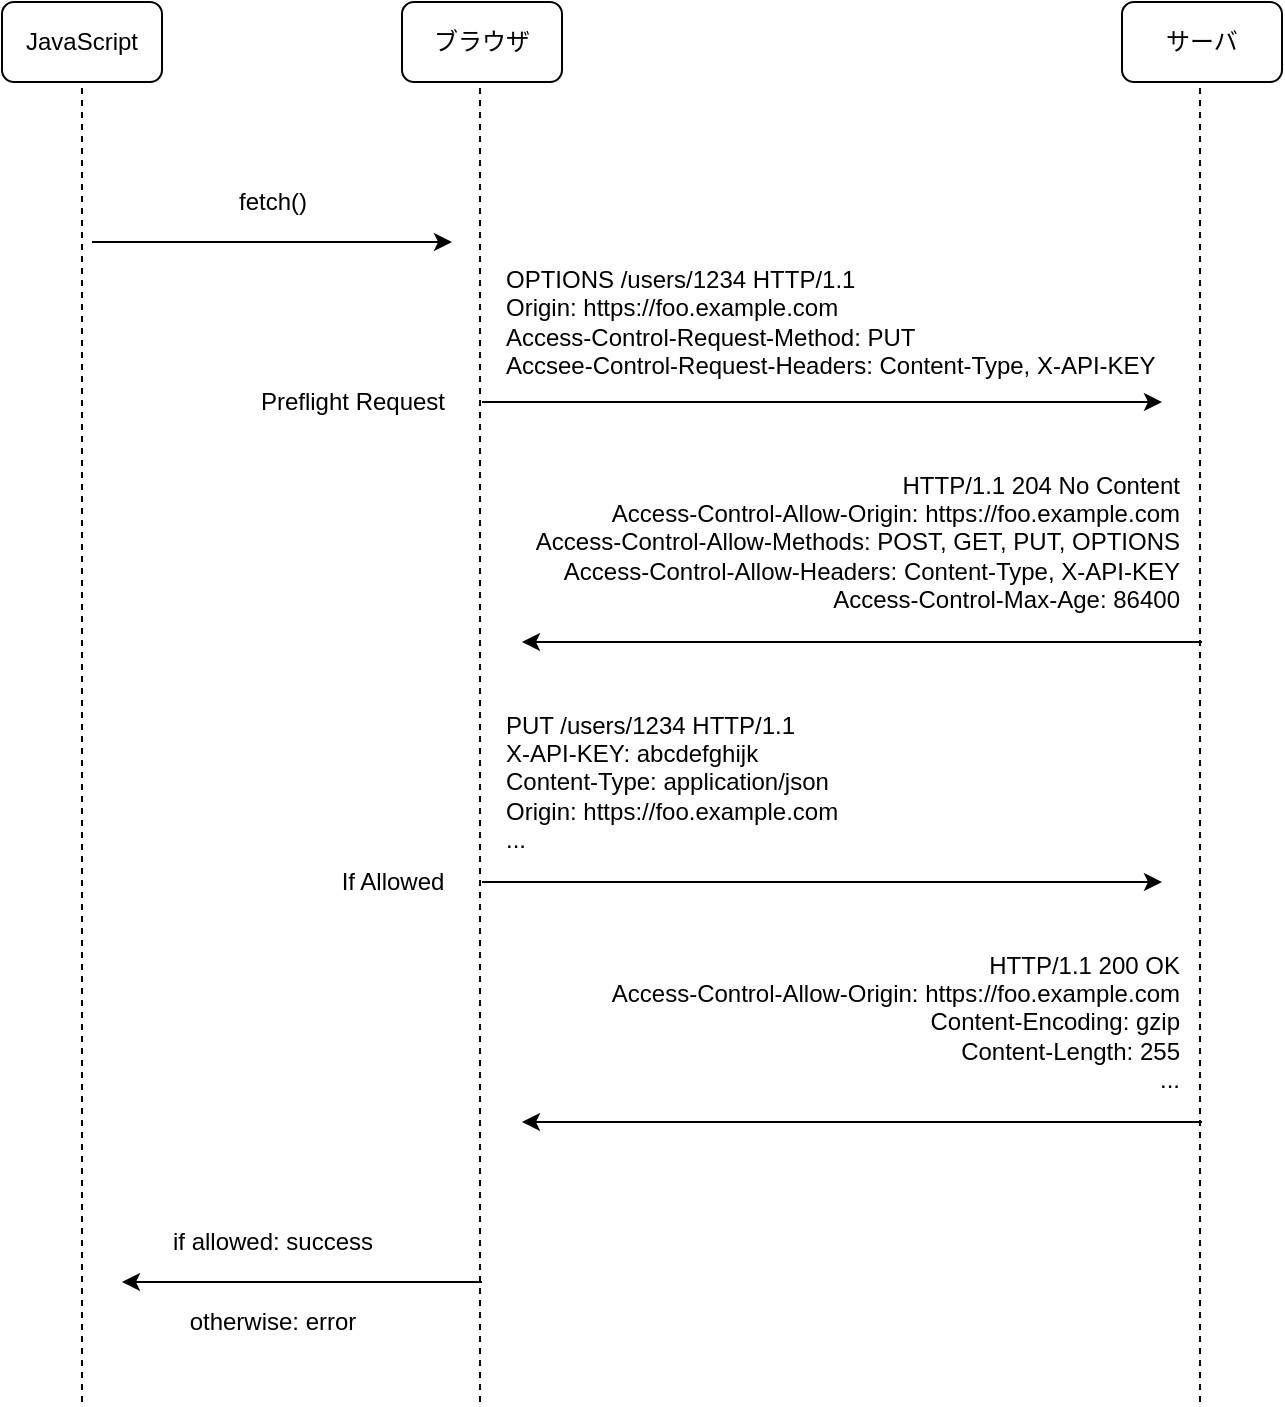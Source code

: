 <mxfile version="13.10.0" type="embed">
    <diagram id="neU1B_lhIWaw6gVyemQk" name="Page-1">
        <mxGraphModel dx="414" dy="790" grid="1" gridSize="10" guides="1" tooltips="1" connect="1" arrows="1" fold="1" page="1" pageScale="1" pageWidth="827" pageHeight="1169" math="0" shadow="0">
            <root>
                <mxCell id="0"/>
                <mxCell id="1" parent="0"/>
                <mxCell id="2" value="JavaScript" style="rounded=1;whiteSpace=wrap;html=1;" parent="1" vertex="1">
                    <mxGeometry x="40" y="80" width="80" height="40" as="geometry"/>
                </mxCell>
                <mxCell id="4" value="ブラウザ" style="rounded=1;whiteSpace=wrap;html=1;" parent="1" vertex="1">
                    <mxGeometry x="240" y="80" width="80" height="40" as="geometry"/>
                </mxCell>
                <mxCell id="6" value="サーバ" style="rounded=1;whiteSpace=wrap;html=1;" parent="1" vertex="1">
                    <mxGeometry x="600" y="80" width="80" height="40" as="geometry"/>
                </mxCell>
                <mxCell id="7" value="" style="endArrow=none;dashed=1;html=1;" parent="1" edge="1">
                    <mxGeometry width="50" height="50" relative="1" as="geometry">
                        <mxPoint x="80" y="780" as="sourcePoint"/>
                        <mxPoint x="80" y="120" as="targetPoint"/>
                    </mxGeometry>
                </mxCell>
                <mxCell id="8" value="" style="endArrow=none;dashed=1;html=1;" parent="1" edge="1">
                    <mxGeometry width="50" height="50" relative="1" as="geometry">
                        <mxPoint x="279" y="780" as="sourcePoint"/>
                        <mxPoint x="279" y="120" as="targetPoint"/>
                    </mxGeometry>
                </mxCell>
                <mxCell id="9" value="" style="endArrow=none;dashed=1;html=1;" parent="1" edge="1">
                    <mxGeometry width="50" height="50" relative="1" as="geometry">
                        <mxPoint x="639" y="780" as="sourcePoint"/>
                        <mxPoint x="639" y="120" as="targetPoint"/>
                    </mxGeometry>
                </mxCell>
                <mxCell id="10" value="" style="endArrow=classic;html=1;" parent="1" edge="1">
                    <mxGeometry width="50" height="50" relative="1" as="geometry">
                        <mxPoint x="85" y="200" as="sourcePoint"/>
                        <mxPoint x="265" y="200" as="targetPoint"/>
                    </mxGeometry>
                </mxCell>
                <mxCell id="11" value="fetch()" style="text;html=1;align=center;verticalAlign=middle;resizable=0;points=[];autosize=1;" parent="1" vertex="1">
                    <mxGeometry x="150" y="170" width="50" height="20" as="geometry"/>
                </mxCell>
                <mxCell id="12" value="" style="endArrow=classic;html=1;" parent="1" edge="1">
                    <mxGeometry width="50" height="50" relative="1" as="geometry">
                        <mxPoint x="280" y="280" as="sourcePoint"/>
                        <mxPoint x="620" y="280" as="targetPoint"/>
                    </mxGeometry>
                </mxCell>
                <mxCell id="13" value="OPTIONS /users/1234 HTTP/1.1&lt;br&gt;Origin: https://foo.example.com&lt;br&gt;Access-Control-Request-Method: PUT&lt;br&gt;Accsee-Control-Request-Headers: Content-Type, X-API-KEY" style="text;html=1;align=left;verticalAlign=middle;resizable=0;points=[];autosize=1;" parent="1" vertex="1">
                    <mxGeometry x="290" y="210" width="340" height="60" as="geometry"/>
                </mxCell>
                <mxCell id="14" value="Preflight Request" style="text;html=1;align=center;verticalAlign=middle;resizable=0;points=[];autosize=1;" parent="1" vertex="1">
                    <mxGeometry x="160" y="270" width="110" height="20" as="geometry"/>
                </mxCell>
                <mxCell id="15" value="" style="endArrow=classic;html=1;" parent="1" edge="1">
                    <mxGeometry width="50" height="50" relative="1" as="geometry">
                        <mxPoint x="640.0" y="400" as="sourcePoint"/>
                        <mxPoint x="300" y="400" as="targetPoint"/>
                    </mxGeometry>
                </mxCell>
                <mxCell id="16" value="HTTP/1.1 204 No Content&lt;br&gt;Access-Control-Allow-Origin: https://foo.example.com&lt;br&gt;Access-Control-Allow-Methods: POST, GET, PUT, OPTIONS&lt;br&gt;Access-Control-Allow-Headers: Content-Type, X-API-KEY&lt;br&gt;Access-Control-Max-Age: 86400" style="text;html=1;align=right;verticalAlign=middle;resizable=0;points=[];autosize=1;" parent="1" vertex="1">
                    <mxGeometry x="290" y="310" width="340" height="80" as="geometry"/>
                </mxCell>
                <mxCell id="17" value="If Allowed" style="text;html=1;align=center;verticalAlign=middle;resizable=0;points=[];autosize=1;" parent="1" vertex="1">
                    <mxGeometry x="200" y="510" width="70" height="20" as="geometry"/>
                </mxCell>
                <mxCell id="18" value="" style="endArrow=classic;html=1;" parent="1" edge="1">
                    <mxGeometry width="50" height="50" relative="1" as="geometry">
                        <mxPoint x="280" y="520.0" as="sourcePoint"/>
                        <mxPoint x="620.0" y="520.0" as="targetPoint"/>
                    </mxGeometry>
                </mxCell>
                <mxCell id="19" value="PUT /users/1234 HTTP/1.1&lt;br&gt;X-API-KEY: abcdefghijk&lt;br&gt;Content-Type: application/json&lt;br&gt;Origin: https://foo.example.com&lt;br&gt;..." style="text;html=1;align=left;verticalAlign=middle;resizable=0;points=[];autosize=1;" parent="1" vertex="1">
                    <mxGeometry x="290" y="430" width="180" height="80" as="geometry"/>
                </mxCell>
                <mxCell id="20" value="" style="endArrow=classic;html=1;" parent="1" edge="1">
                    <mxGeometry width="50" height="50" relative="1" as="geometry">
                        <mxPoint x="640.0" y="640.0" as="sourcePoint"/>
                        <mxPoint x="300" y="640.0" as="targetPoint"/>
                    </mxGeometry>
                </mxCell>
                <mxCell id="21" value="HTTP/1.1 200 OK&lt;br&gt;Access-Control-Allow-Origin: https://foo.example.com&lt;br&gt;Content-Encoding: gzip&lt;br&gt;Content-Length: 255&lt;br&gt;..." style="text;html=1;align=right;verticalAlign=middle;resizable=0;points=[];autosize=1;" parent="1" vertex="1">
                    <mxGeometry x="330" y="550" width="300" height="80" as="geometry"/>
                </mxCell>
                <mxCell id="22" value="" style="endArrow=classic;html=1;" parent="1" edge="1">
                    <mxGeometry width="50" height="50" relative="1" as="geometry">
                        <mxPoint x="280" y="720" as="sourcePoint"/>
                        <mxPoint x="100" y="720" as="targetPoint"/>
                    </mxGeometry>
                </mxCell>
                <mxCell id="25" value="if allowed: success" style="text;html=1;align=center;verticalAlign=middle;resizable=0;points=[];autosize=1;" parent="1" vertex="1">
                    <mxGeometry x="115" y="690" width="120" height="20" as="geometry"/>
                </mxCell>
                <mxCell id="26" value="otherwise: error" style="text;html=1;align=center;verticalAlign=middle;resizable=0;points=[];autosize=1;" parent="1" vertex="1">
                    <mxGeometry x="125" y="730" width="100" height="20" as="geometry"/>
                </mxCell>
            </root>
        </mxGraphModel>
    </diagram>
</mxfile>